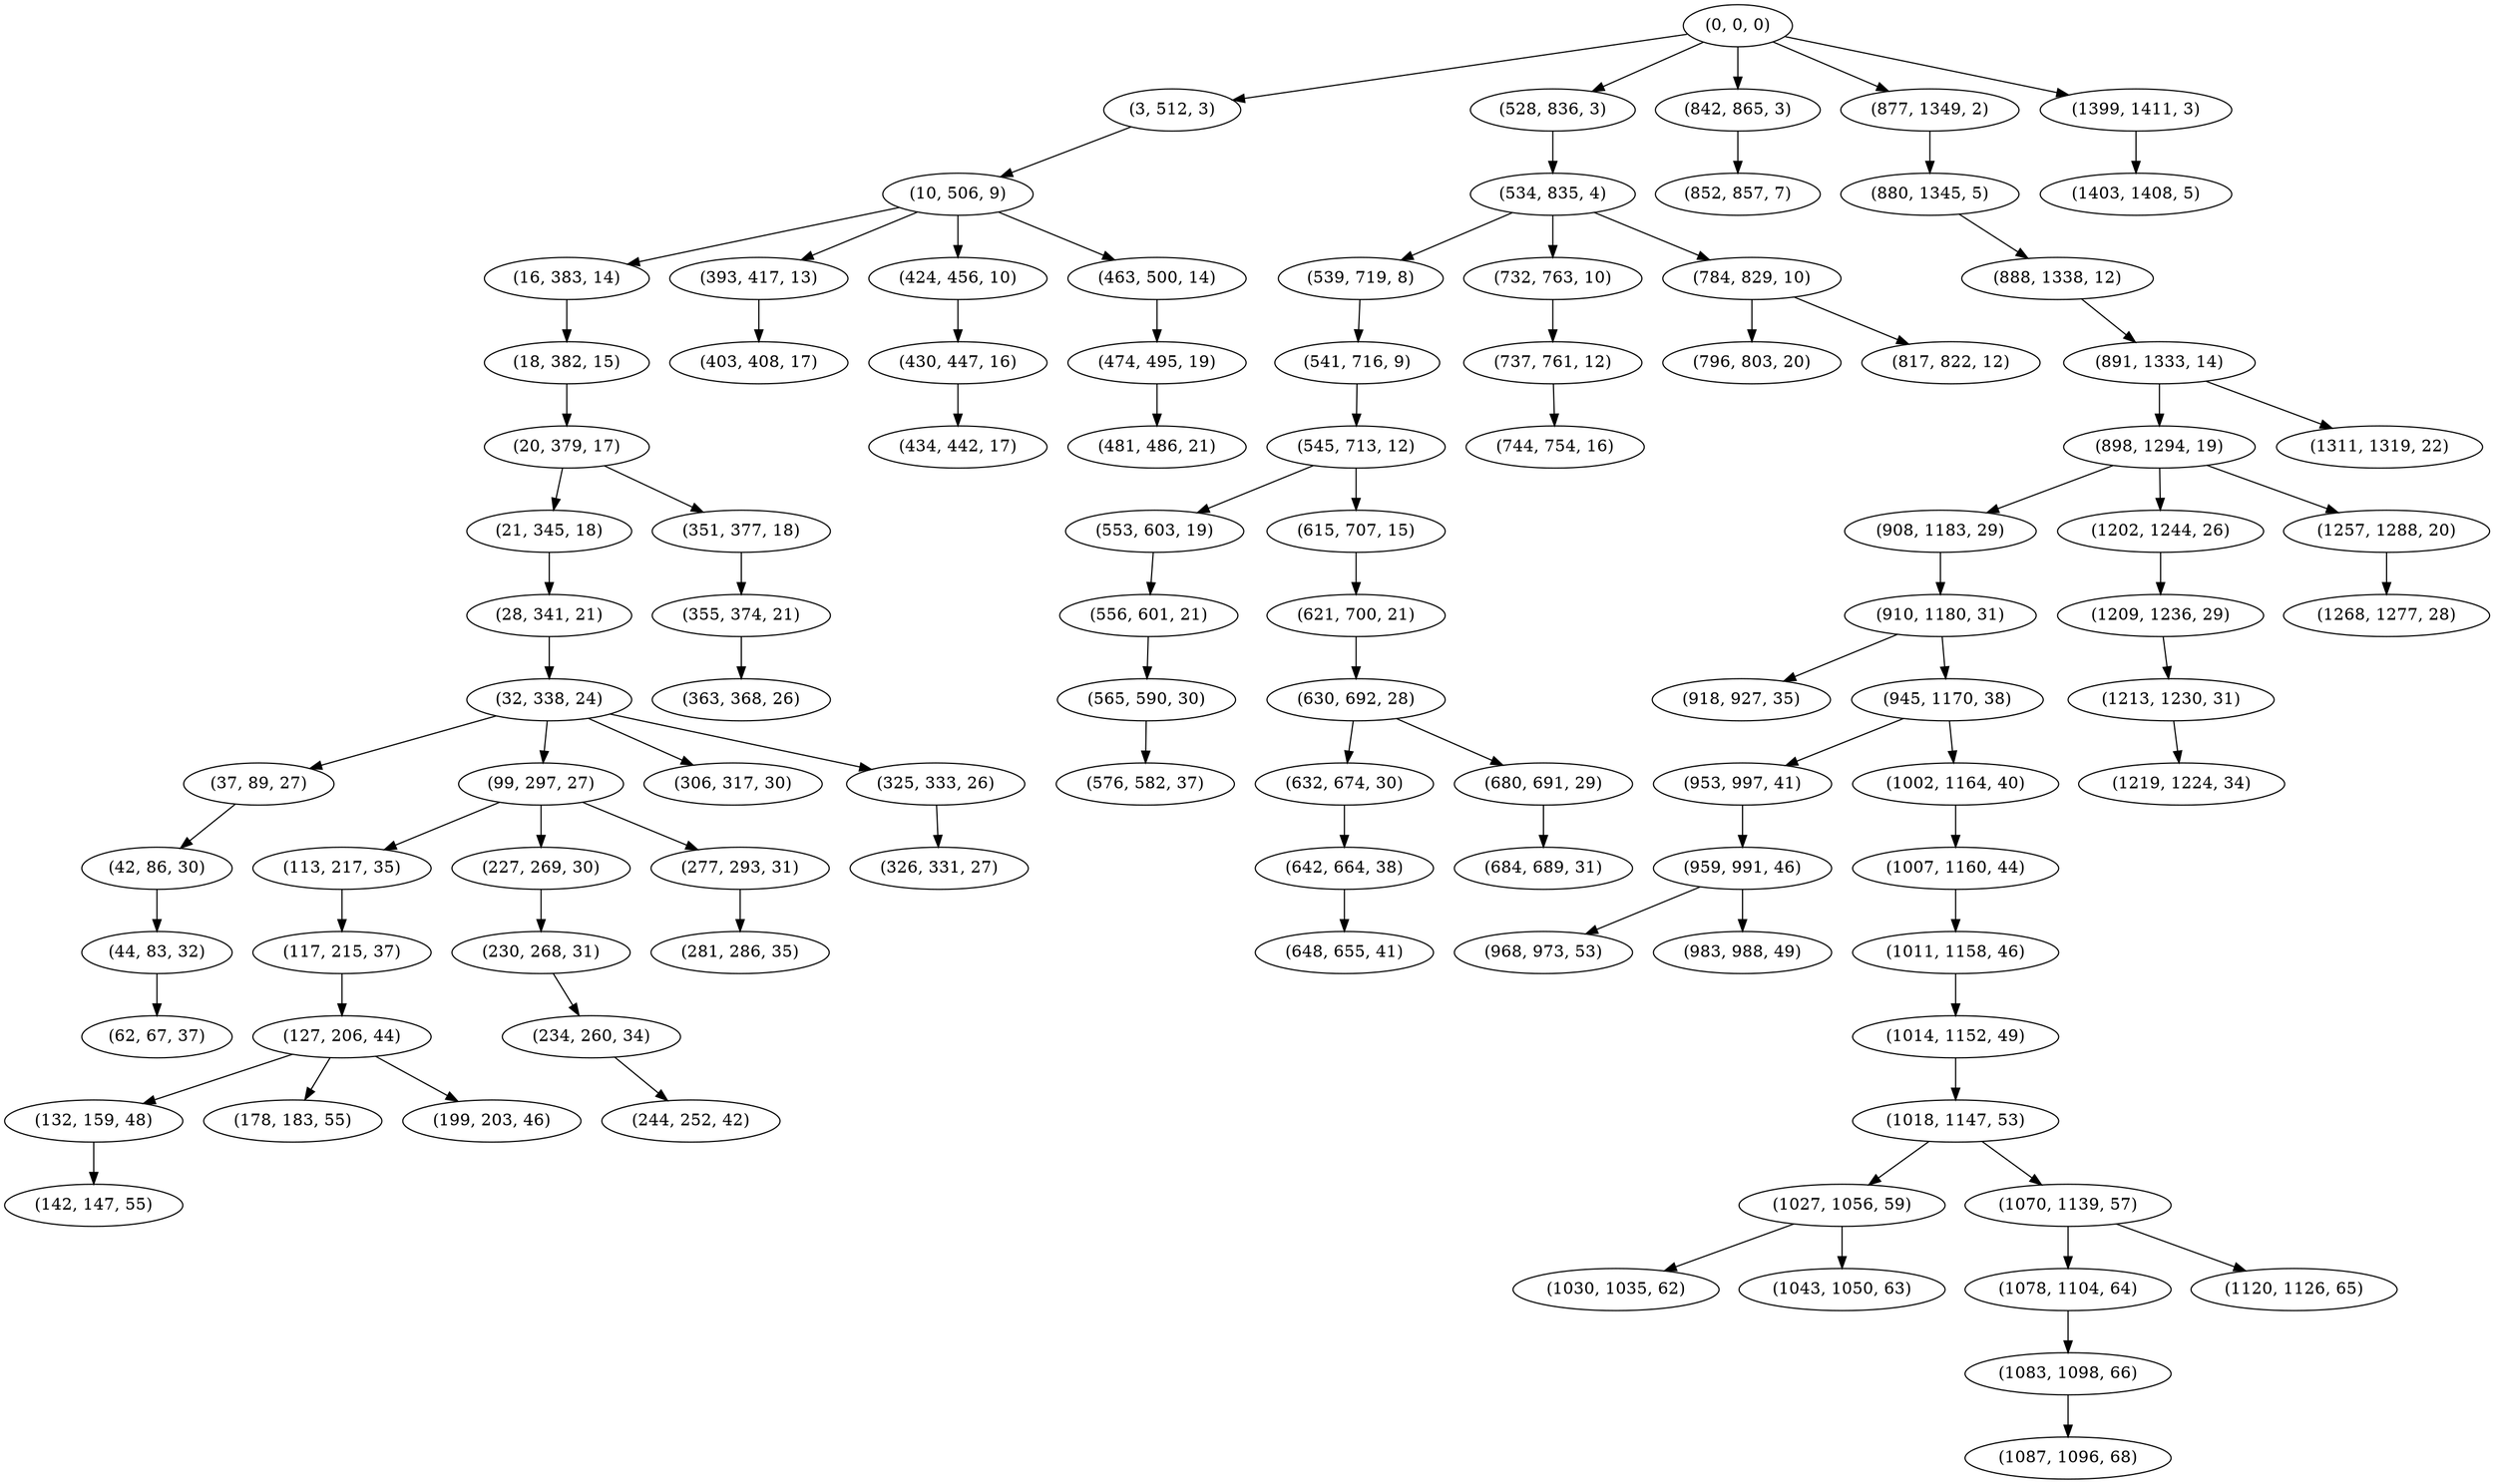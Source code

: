 digraph tree {
    "(0, 0, 0)";
    "(3, 512, 3)";
    "(10, 506, 9)";
    "(16, 383, 14)";
    "(18, 382, 15)";
    "(20, 379, 17)";
    "(21, 345, 18)";
    "(28, 341, 21)";
    "(32, 338, 24)";
    "(37, 89, 27)";
    "(42, 86, 30)";
    "(44, 83, 32)";
    "(62, 67, 37)";
    "(99, 297, 27)";
    "(113, 217, 35)";
    "(117, 215, 37)";
    "(127, 206, 44)";
    "(132, 159, 48)";
    "(142, 147, 55)";
    "(178, 183, 55)";
    "(199, 203, 46)";
    "(227, 269, 30)";
    "(230, 268, 31)";
    "(234, 260, 34)";
    "(244, 252, 42)";
    "(277, 293, 31)";
    "(281, 286, 35)";
    "(306, 317, 30)";
    "(325, 333, 26)";
    "(326, 331, 27)";
    "(351, 377, 18)";
    "(355, 374, 21)";
    "(363, 368, 26)";
    "(393, 417, 13)";
    "(403, 408, 17)";
    "(424, 456, 10)";
    "(430, 447, 16)";
    "(434, 442, 17)";
    "(463, 500, 14)";
    "(474, 495, 19)";
    "(481, 486, 21)";
    "(528, 836, 3)";
    "(534, 835, 4)";
    "(539, 719, 8)";
    "(541, 716, 9)";
    "(545, 713, 12)";
    "(553, 603, 19)";
    "(556, 601, 21)";
    "(565, 590, 30)";
    "(576, 582, 37)";
    "(615, 707, 15)";
    "(621, 700, 21)";
    "(630, 692, 28)";
    "(632, 674, 30)";
    "(642, 664, 38)";
    "(648, 655, 41)";
    "(680, 691, 29)";
    "(684, 689, 31)";
    "(732, 763, 10)";
    "(737, 761, 12)";
    "(744, 754, 16)";
    "(784, 829, 10)";
    "(796, 803, 20)";
    "(817, 822, 12)";
    "(842, 865, 3)";
    "(852, 857, 7)";
    "(877, 1349, 2)";
    "(880, 1345, 5)";
    "(888, 1338, 12)";
    "(891, 1333, 14)";
    "(898, 1294, 19)";
    "(908, 1183, 29)";
    "(910, 1180, 31)";
    "(918, 927, 35)";
    "(945, 1170, 38)";
    "(953, 997, 41)";
    "(959, 991, 46)";
    "(968, 973, 53)";
    "(983, 988, 49)";
    "(1002, 1164, 40)";
    "(1007, 1160, 44)";
    "(1011, 1158, 46)";
    "(1014, 1152, 49)";
    "(1018, 1147, 53)";
    "(1027, 1056, 59)";
    "(1030, 1035, 62)";
    "(1043, 1050, 63)";
    "(1070, 1139, 57)";
    "(1078, 1104, 64)";
    "(1083, 1098, 66)";
    "(1087, 1096, 68)";
    "(1120, 1126, 65)";
    "(1202, 1244, 26)";
    "(1209, 1236, 29)";
    "(1213, 1230, 31)";
    "(1219, 1224, 34)";
    "(1257, 1288, 20)";
    "(1268, 1277, 28)";
    "(1311, 1319, 22)";
    "(1399, 1411, 3)";
    "(1403, 1408, 5)";
    "(0, 0, 0)" -> "(3, 512, 3)";
    "(0, 0, 0)" -> "(528, 836, 3)";
    "(0, 0, 0)" -> "(842, 865, 3)";
    "(0, 0, 0)" -> "(877, 1349, 2)";
    "(0, 0, 0)" -> "(1399, 1411, 3)";
    "(3, 512, 3)" -> "(10, 506, 9)";
    "(10, 506, 9)" -> "(16, 383, 14)";
    "(10, 506, 9)" -> "(393, 417, 13)";
    "(10, 506, 9)" -> "(424, 456, 10)";
    "(10, 506, 9)" -> "(463, 500, 14)";
    "(16, 383, 14)" -> "(18, 382, 15)";
    "(18, 382, 15)" -> "(20, 379, 17)";
    "(20, 379, 17)" -> "(21, 345, 18)";
    "(20, 379, 17)" -> "(351, 377, 18)";
    "(21, 345, 18)" -> "(28, 341, 21)";
    "(28, 341, 21)" -> "(32, 338, 24)";
    "(32, 338, 24)" -> "(37, 89, 27)";
    "(32, 338, 24)" -> "(99, 297, 27)";
    "(32, 338, 24)" -> "(306, 317, 30)";
    "(32, 338, 24)" -> "(325, 333, 26)";
    "(37, 89, 27)" -> "(42, 86, 30)";
    "(42, 86, 30)" -> "(44, 83, 32)";
    "(44, 83, 32)" -> "(62, 67, 37)";
    "(99, 297, 27)" -> "(113, 217, 35)";
    "(99, 297, 27)" -> "(227, 269, 30)";
    "(99, 297, 27)" -> "(277, 293, 31)";
    "(113, 217, 35)" -> "(117, 215, 37)";
    "(117, 215, 37)" -> "(127, 206, 44)";
    "(127, 206, 44)" -> "(132, 159, 48)";
    "(127, 206, 44)" -> "(178, 183, 55)";
    "(127, 206, 44)" -> "(199, 203, 46)";
    "(132, 159, 48)" -> "(142, 147, 55)";
    "(227, 269, 30)" -> "(230, 268, 31)";
    "(230, 268, 31)" -> "(234, 260, 34)";
    "(234, 260, 34)" -> "(244, 252, 42)";
    "(277, 293, 31)" -> "(281, 286, 35)";
    "(325, 333, 26)" -> "(326, 331, 27)";
    "(351, 377, 18)" -> "(355, 374, 21)";
    "(355, 374, 21)" -> "(363, 368, 26)";
    "(393, 417, 13)" -> "(403, 408, 17)";
    "(424, 456, 10)" -> "(430, 447, 16)";
    "(430, 447, 16)" -> "(434, 442, 17)";
    "(463, 500, 14)" -> "(474, 495, 19)";
    "(474, 495, 19)" -> "(481, 486, 21)";
    "(528, 836, 3)" -> "(534, 835, 4)";
    "(534, 835, 4)" -> "(539, 719, 8)";
    "(534, 835, 4)" -> "(732, 763, 10)";
    "(534, 835, 4)" -> "(784, 829, 10)";
    "(539, 719, 8)" -> "(541, 716, 9)";
    "(541, 716, 9)" -> "(545, 713, 12)";
    "(545, 713, 12)" -> "(553, 603, 19)";
    "(545, 713, 12)" -> "(615, 707, 15)";
    "(553, 603, 19)" -> "(556, 601, 21)";
    "(556, 601, 21)" -> "(565, 590, 30)";
    "(565, 590, 30)" -> "(576, 582, 37)";
    "(615, 707, 15)" -> "(621, 700, 21)";
    "(621, 700, 21)" -> "(630, 692, 28)";
    "(630, 692, 28)" -> "(632, 674, 30)";
    "(630, 692, 28)" -> "(680, 691, 29)";
    "(632, 674, 30)" -> "(642, 664, 38)";
    "(642, 664, 38)" -> "(648, 655, 41)";
    "(680, 691, 29)" -> "(684, 689, 31)";
    "(732, 763, 10)" -> "(737, 761, 12)";
    "(737, 761, 12)" -> "(744, 754, 16)";
    "(784, 829, 10)" -> "(796, 803, 20)";
    "(784, 829, 10)" -> "(817, 822, 12)";
    "(842, 865, 3)" -> "(852, 857, 7)";
    "(877, 1349, 2)" -> "(880, 1345, 5)";
    "(880, 1345, 5)" -> "(888, 1338, 12)";
    "(888, 1338, 12)" -> "(891, 1333, 14)";
    "(891, 1333, 14)" -> "(898, 1294, 19)";
    "(891, 1333, 14)" -> "(1311, 1319, 22)";
    "(898, 1294, 19)" -> "(908, 1183, 29)";
    "(898, 1294, 19)" -> "(1202, 1244, 26)";
    "(898, 1294, 19)" -> "(1257, 1288, 20)";
    "(908, 1183, 29)" -> "(910, 1180, 31)";
    "(910, 1180, 31)" -> "(918, 927, 35)";
    "(910, 1180, 31)" -> "(945, 1170, 38)";
    "(945, 1170, 38)" -> "(953, 997, 41)";
    "(945, 1170, 38)" -> "(1002, 1164, 40)";
    "(953, 997, 41)" -> "(959, 991, 46)";
    "(959, 991, 46)" -> "(968, 973, 53)";
    "(959, 991, 46)" -> "(983, 988, 49)";
    "(1002, 1164, 40)" -> "(1007, 1160, 44)";
    "(1007, 1160, 44)" -> "(1011, 1158, 46)";
    "(1011, 1158, 46)" -> "(1014, 1152, 49)";
    "(1014, 1152, 49)" -> "(1018, 1147, 53)";
    "(1018, 1147, 53)" -> "(1027, 1056, 59)";
    "(1018, 1147, 53)" -> "(1070, 1139, 57)";
    "(1027, 1056, 59)" -> "(1030, 1035, 62)";
    "(1027, 1056, 59)" -> "(1043, 1050, 63)";
    "(1070, 1139, 57)" -> "(1078, 1104, 64)";
    "(1070, 1139, 57)" -> "(1120, 1126, 65)";
    "(1078, 1104, 64)" -> "(1083, 1098, 66)";
    "(1083, 1098, 66)" -> "(1087, 1096, 68)";
    "(1202, 1244, 26)" -> "(1209, 1236, 29)";
    "(1209, 1236, 29)" -> "(1213, 1230, 31)";
    "(1213, 1230, 31)" -> "(1219, 1224, 34)";
    "(1257, 1288, 20)" -> "(1268, 1277, 28)";
    "(1399, 1411, 3)" -> "(1403, 1408, 5)";
}
